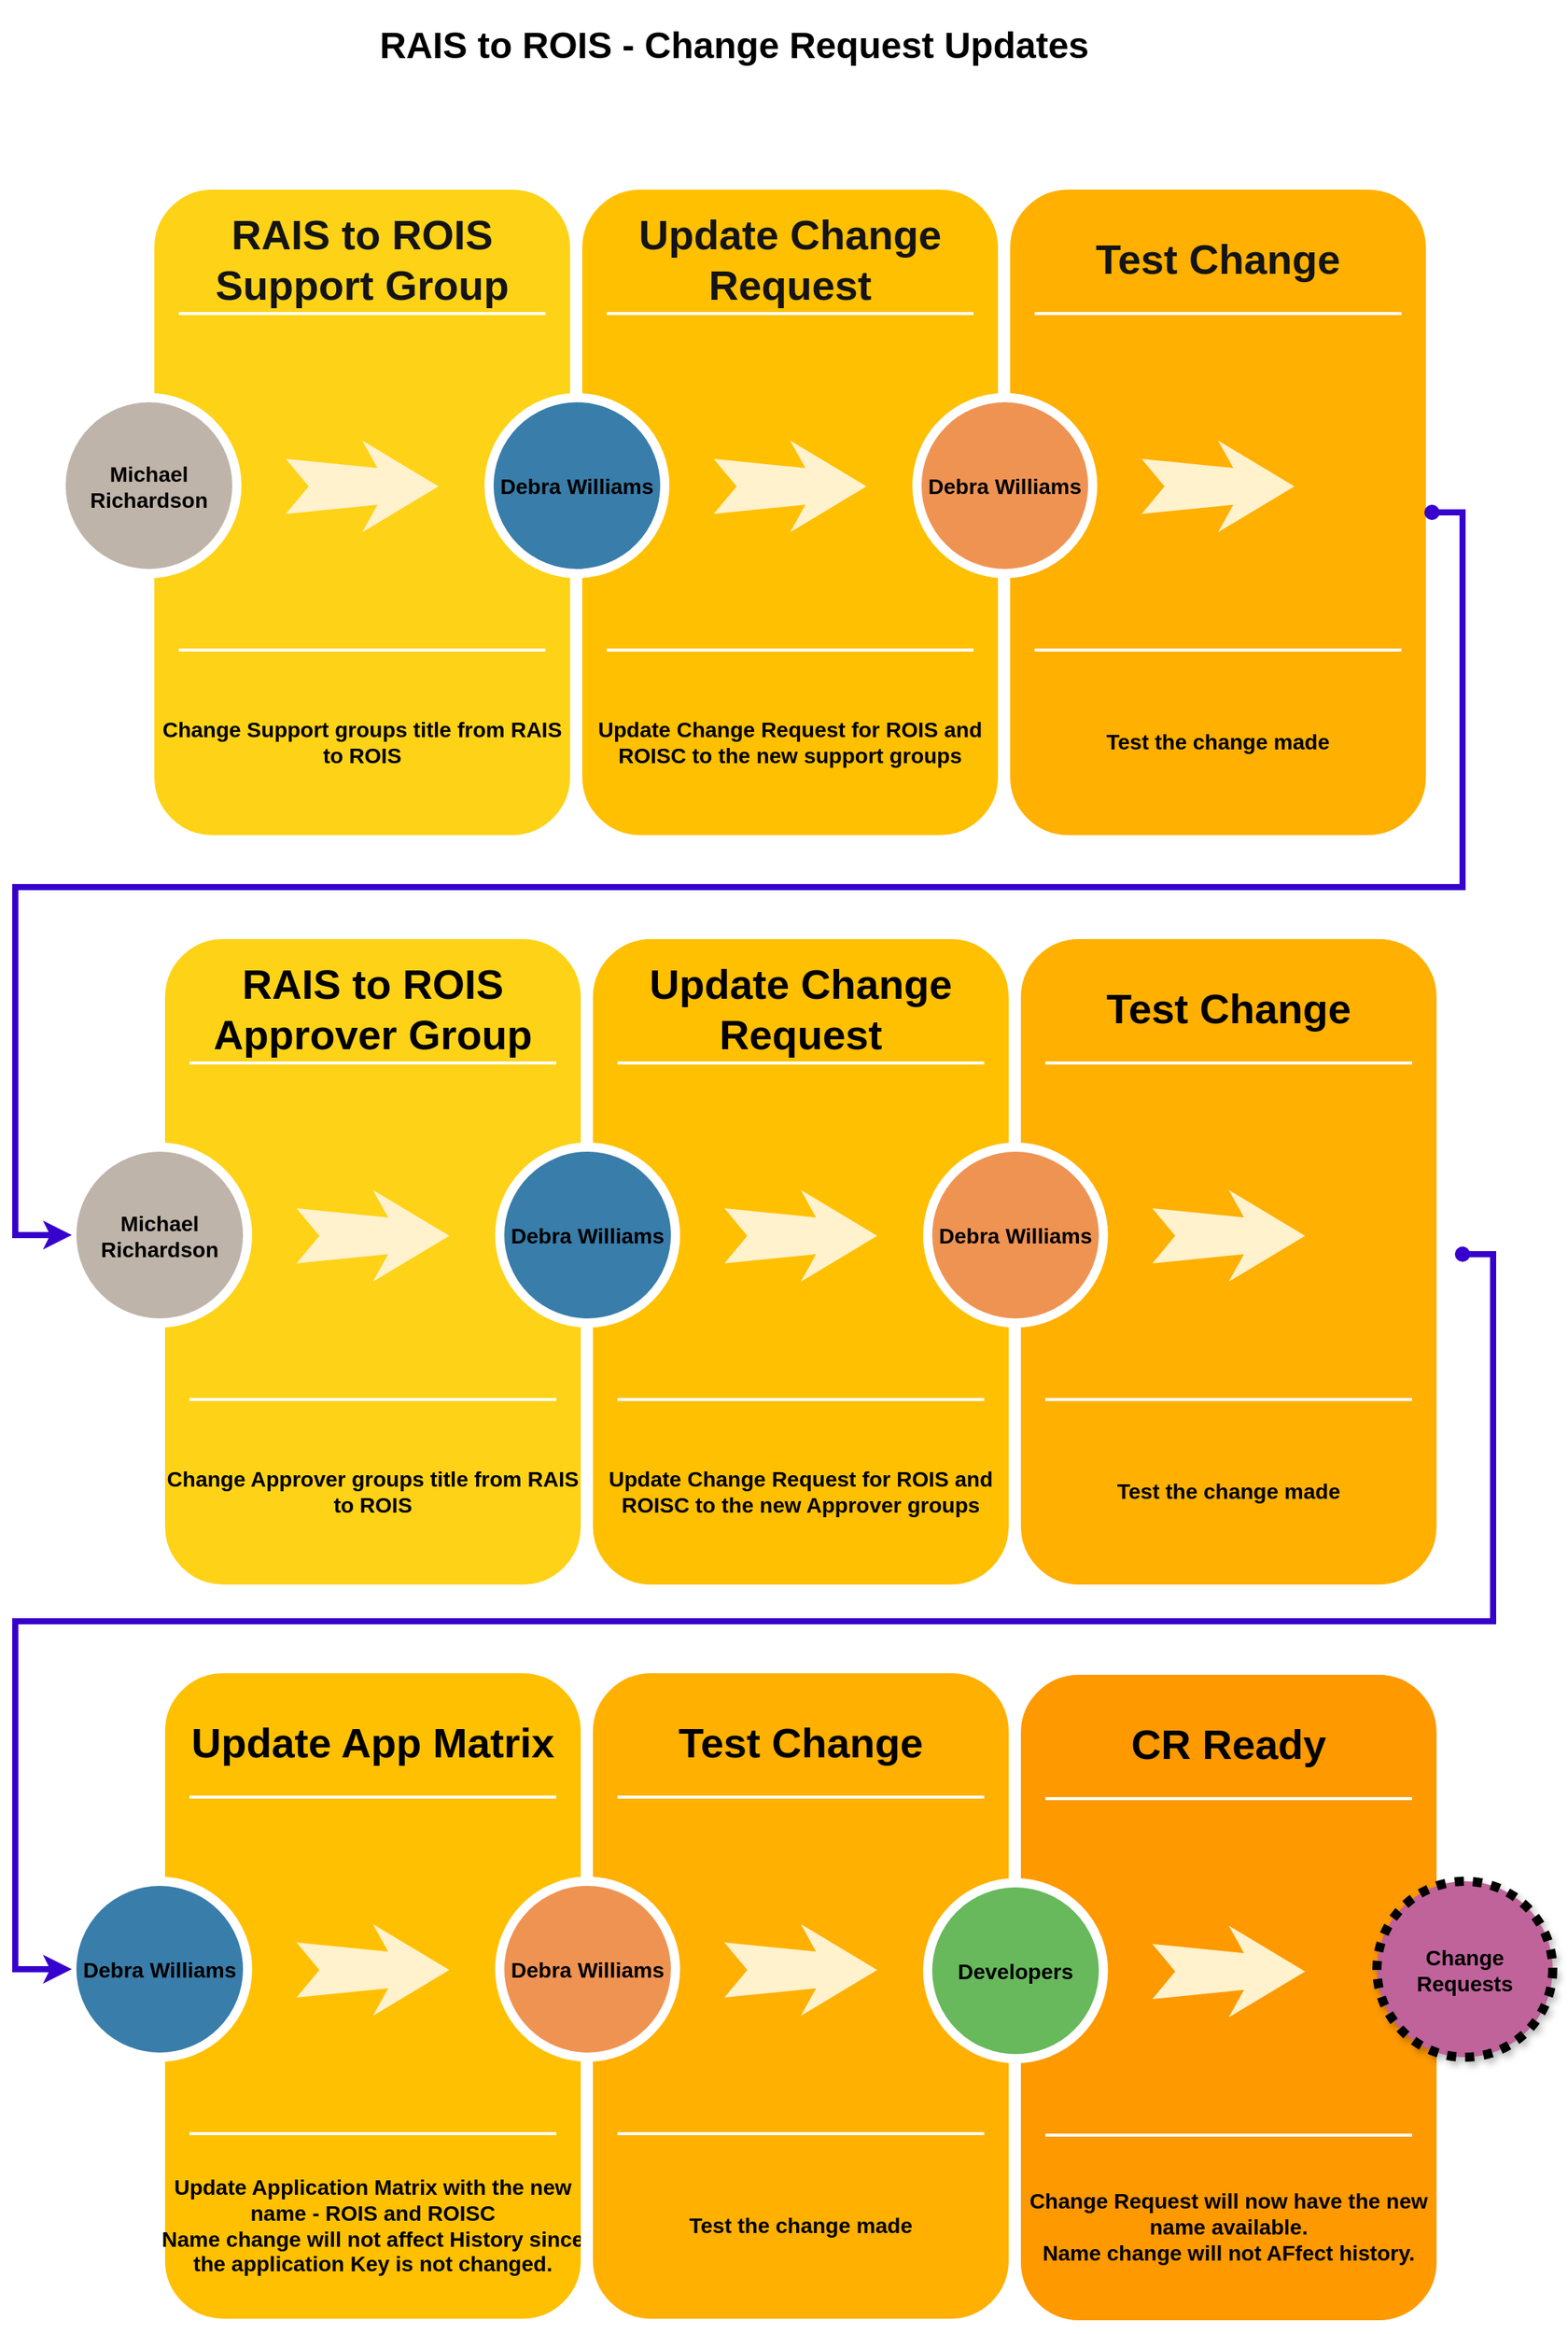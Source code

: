 <mxfile version="12.6.6" type="github"><diagram name="Page-1" id="12e1b939-464a-85fe-373e-61e167be1490"><mxGraphModel dx="1422" dy="833" grid="1" gridSize="10" guides="1" tooltips="1" connect="1" arrows="1" fold="1" page="1" pageScale="1.5" pageWidth="827" pageHeight="1169" background="#FFFFFF" math="0" shadow="0"><root><mxCell id="0"/><mxCell id="1" parent="0"/><mxCell id="60da8b9f42644d3a-2" value="" style="whiteSpace=wrap;html=1;rounded=1;shadow=0;strokeWidth=8;fontSize=20;align=center;fillColor=#FED217;strokeColor=#FFFFFF;" parent="1" vertex="1"><mxGeometry x="287" y="180" width="280" height="430" as="geometry"/></mxCell><mxCell id="60da8b9f42644d3a-3" value="RAIS to ROIS Support Group" style="text;html=1;strokeColor=none;fillColor=none;align=center;verticalAlign=middle;whiteSpace=wrap;rounded=0;shadow=0;fontSize=27;fontColor=#141414;fontStyle=1" parent="1" vertex="1"><mxGeometry x="287" y="200" width="280" height="60" as="geometry"/></mxCell><mxCell id="60da8b9f42644d3a-4" value="Change Support groups title from RAIS to ROIS" style="text;html=1;strokeColor=none;fillColor=none;align=center;verticalAlign=middle;whiteSpace=wrap;rounded=0;shadow=0;fontSize=14;fontColor=#000000;fontStyle=1" parent="1" vertex="1"><mxGeometry x="287" y="500" width="280" height="90" as="geometry"/></mxCell><mxCell id="60da8b9f42644d3a-6" value="" style="line;strokeWidth=2;html=1;rounded=0;shadow=0;fontSize=27;align=center;fillColor=none;strokeColor=#FFFFFF;" parent="1" vertex="1"><mxGeometry x="307" y="260" width="240" height="10" as="geometry"/></mxCell><mxCell id="60da8b9f42644d3a-7" value="" style="line;strokeWidth=2;html=1;rounded=0;shadow=0;fontSize=27;align=center;fillColor=none;strokeColor=#FFFFFF;" parent="1" vertex="1"><mxGeometry x="307" y="480" width="240" height="10" as="geometry"/></mxCell><mxCell id="60da8b9f42644d3a-8" value="Michael Richardson" style="ellipse;whiteSpace=wrap;html=1;rounded=0;shadow=0;strokeWidth=6;fontSize=14;align=center;fillColor=#BFB4A9;strokeColor=#FFFFFF;fontColor=#000000;fontStyle=1" parent="1" vertex="1"><mxGeometry x="230" y="320" width="115" height="115" as="geometry"/></mxCell><mxCell id="60da8b9f42644d3a-9" value="" style="html=1;shadow=0;dashed=0;align=center;verticalAlign=middle;shape=mxgraph.arrows2.stylisedArrow;dy=0.6;dx=40;notch=15;feather=0.4;rounded=0;strokeWidth=1;fontSize=27;strokeColor=none;fillColor=#fff2cc;" parent="1" vertex="1"><mxGeometry x="377" y="348" width="100" height="60" as="geometry"/></mxCell><mxCell id="60da8b9f42644d3a-17" value="" style="whiteSpace=wrap;html=1;rounded=1;shadow=0;strokeWidth=8;fontSize=20;align=center;fillColor=#FFC001;strokeColor=#FFFFFF;" parent="1" vertex="1"><mxGeometry x="567" y="180" width="280" height="430" as="geometry"/></mxCell><mxCell id="60da8b9f42644d3a-18" value="Update Change Request" style="text;html=1;strokeColor=none;fillColor=none;align=center;verticalAlign=middle;whiteSpace=wrap;rounded=0;shadow=0;fontSize=27;fontColor=#141414;fontStyle=1" parent="1" vertex="1"><mxGeometry x="567" y="200" width="280" height="60" as="geometry"/></mxCell><mxCell id="60da8b9f42644d3a-19" value="Update Change Request for ROIS and ROISC to the new support groups" style="text;html=1;strokeColor=none;fillColor=none;align=center;verticalAlign=middle;whiteSpace=wrap;rounded=0;shadow=0;fontSize=14;fontColor=#000000;fontStyle=1" parent="1" vertex="1"><mxGeometry x="567" y="500" width="280" height="90" as="geometry"/></mxCell><mxCell id="60da8b9f42644d3a-20" value="" style="line;strokeWidth=2;html=1;rounded=0;shadow=0;fontSize=27;align=center;fillColor=none;strokeColor=#FFFFFF;" parent="1" vertex="1"><mxGeometry x="587" y="260" width="240" height="10" as="geometry"/></mxCell><mxCell id="60da8b9f42644d3a-21" value="" style="line;strokeWidth=2;html=1;rounded=0;shadow=0;fontSize=27;align=center;fillColor=none;strokeColor=#FFFFFF;" parent="1" vertex="1"><mxGeometry x="587" y="480" width="240" height="10" as="geometry"/></mxCell><mxCell id="60da8b9f42644d3a-22" value="Debra Williams" style="ellipse;whiteSpace=wrap;html=1;rounded=0;shadow=0;strokeWidth=6;fontSize=14;align=center;fillColor=#397DAA;strokeColor=#FFFFFF;fontColor=#000000;fontStyle=1" parent="1" vertex="1"><mxGeometry x="510" y="320" width="115" height="115" as="geometry"/></mxCell><mxCell id="60da8b9f42644d3a-23" value="" style="html=1;shadow=0;dashed=0;align=center;verticalAlign=middle;shape=mxgraph.arrows2.stylisedArrow;dy=0.6;dx=40;notch=15;feather=0.4;rounded=0;strokeWidth=1;fontSize=27;strokeColor=none;fillColor=#fff2cc;" parent="1" vertex="1"><mxGeometry x="657" y="348" width="100" height="60" as="geometry"/></mxCell><mxCell id="60da8b9f42644d3a-24" value="" style="whiteSpace=wrap;html=1;rounded=1;shadow=0;strokeWidth=8;fontSize=20;align=center;fillColor=#FFB001;strokeColor=#FFFFFF;" parent="1" vertex="1"><mxGeometry x="847" y="180" width="280" height="430" as="geometry"/></mxCell><mxCell id="60da8b9f42644d3a-25" value="Test Change" style="text;html=1;strokeColor=none;fillColor=none;align=center;verticalAlign=middle;whiteSpace=wrap;rounded=0;shadow=0;fontSize=27;fontColor=#141414;fontStyle=1" parent="1" vertex="1"><mxGeometry x="847" y="200" width="280" height="60" as="geometry"/></mxCell><mxCell id="60da8b9f42644d3a-26" value="Test the change made" style="text;html=1;strokeColor=none;fillColor=none;align=center;verticalAlign=middle;whiteSpace=wrap;rounded=0;shadow=0;fontSize=14;fontColor=#000000;fontStyle=1" parent="1" vertex="1"><mxGeometry x="847" y="500" width="280" height="90" as="geometry"/></mxCell><mxCell id="60da8b9f42644d3a-27" value="" style="line;strokeWidth=2;html=1;rounded=0;shadow=0;fontSize=27;align=center;fillColor=none;strokeColor=#FFFFFF;" parent="1" vertex="1"><mxGeometry x="867" y="260" width="240" height="10" as="geometry"/></mxCell><mxCell id="60da8b9f42644d3a-28" value="" style="line;strokeWidth=2;html=1;rounded=0;shadow=0;fontSize=27;align=center;fillColor=none;strokeColor=#FFFFFF;" parent="1" vertex="1"><mxGeometry x="867" y="480" width="240" height="10" as="geometry"/></mxCell><mxCell id="60da8b9f42644d3a-29" value="Debra Williams" style="ellipse;whiteSpace=wrap;html=1;rounded=0;shadow=0;strokeWidth=6;fontSize=14;align=center;fillColor=#EF9353;strokeColor=#FFFFFF;fontColor=#000000;fontStyle=1" parent="1" vertex="1"><mxGeometry x="790" y="320" width="115" height="115" as="geometry"/></mxCell><mxCell id="60da8b9f42644d3a-30" value="" style="html=1;shadow=0;dashed=0;align=center;verticalAlign=middle;shape=mxgraph.arrows2.stylisedArrow;dy=0.6;dx=40;notch=15;feather=0.4;rounded=0;strokeWidth=1;fontSize=27;strokeColor=none;fillColor=#fff2cc;" parent="1" vertex="1"><mxGeometry x="937" y="348" width="100" height="60" as="geometry"/></mxCell><mxCell id="N_fy0L1VO-uhCSjLvqZC-1" value="" style="whiteSpace=wrap;html=1;rounded=1;shadow=0;strokeWidth=8;fontSize=20;align=center;fillColor=#FED217;strokeColor=#FFFFFF;" vertex="1" parent="1"><mxGeometry x="294" y="670" width="280" height="430" as="geometry"/></mxCell><mxCell id="N_fy0L1VO-uhCSjLvqZC-2" value="RAIS to ROIS Approver Group" style="text;html=1;strokeColor=none;fillColor=none;align=center;verticalAlign=middle;whiteSpace=wrap;rounded=0;shadow=0;fontSize=27;fontColor=#000000;fontStyle=1;" vertex="1" parent="1"><mxGeometry x="294" y="690" width="280" height="60" as="geometry"/></mxCell><mxCell id="N_fy0L1VO-uhCSjLvqZC-3" value="Change Approver groups title from RAIS to ROIS" style="text;html=1;strokeColor=none;fillColor=none;align=center;verticalAlign=middle;whiteSpace=wrap;rounded=0;shadow=0;fontSize=14;fontColor=#000000;fontStyle=1" vertex="1" parent="1"><mxGeometry x="294" y="990" width="280" height="90" as="geometry"/></mxCell><mxCell id="N_fy0L1VO-uhCSjLvqZC-4" value="" style="line;strokeWidth=2;html=1;rounded=0;shadow=0;fontSize=27;align=center;fillColor=none;strokeColor=#FFFFFF;" vertex="1" parent="1"><mxGeometry x="314" y="750" width="240" height="10" as="geometry"/></mxCell><mxCell id="N_fy0L1VO-uhCSjLvqZC-5" value="" style="line;strokeWidth=2;html=1;rounded=0;shadow=0;fontSize=27;align=center;fillColor=none;strokeColor=#FFFFFF;" vertex="1" parent="1"><mxGeometry x="314" y="970" width="240" height="10" as="geometry"/></mxCell><mxCell id="N_fy0L1VO-uhCSjLvqZC-6" value="Michael Richardson" style="ellipse;whiteSpace=wrap;html=1;rounded=0;shadow=0;strokeWidth=6;fontSize=14;align=center;fillColor=#BFB4A9;strokeColor=#FFFFFF;fontColor=#000000;fontStyle=1" vertex="1" parent="1"><mxGeometry x="237" y="810" width="115" height="115" as="geometry"/></mxCell><mxCell id="N_fy0L1VO-uhCSjLvqZC-7" value="" style="html=1;shadow=0;dashed=0;align=center;verticalAlign=middle;shape=mxgraph.arrows2.stylisedArrow;dy=0.6;dx=40;notch=15;feather=0.4;rounded=0;strokeWidth=1;fontSize=27;strokeColor=none;fillColor=#fff2cc;" vertex="1" parent="1"><mxGeometry x="384" y="838" width="100" height="60" as="geometry"/></mxCell><mxCell id="N_fy0L1VO-uhCSjLvqZC-8" value="" style="whiteSpace=wrap;html=1;rounded=1;shadow=0;strokeWidth=8;fontSize=20;align=center;fillColor=#FFC001;strokeColor=#FFFFFF;" vertex="1" parent="1"><mxGeometry x="574" y="670" width="280" height="430" as="geometry"/></mxCell><mxCell id="N_fy0L1VO-uhCSjLvqZC-9" value="Update Change Request" style="text;html=1;strokeColor=none;fillColor=none;align=center;verticalAlign=middle;whiteSpace=wrap;rounded=0;shadow=0;fontSize=27;fontColor=#000000;fontStyle=1;" vertex="1" parent="1"><mxGeometry x="574" y="690" width="280" height="60" as="geometry"/></mxCell><mxCell id="N_fy0L1VO-uhCSjLvqZC-10" value="Update Change Request for ROIS and ROISC to the new Approver groups" style="text;html=1;strokeColor=none;fillColor=none;align=center;verticalAlign=middle;whiteSpace=wrap;rounded=0;shadow=0;fontSize=14;fontColor=#000000;fontStyle=1" vertex="1" parent="1"><mxGeometry x="574" y="990" width="280" height="90" as="geometry"/></mxCell><mxCell id="N_fy0L1VO-uhCSjLvqZC-11" value="" style="line;strokeWidth=2;html=1;rounded=0;shadow=0;fontSize=27;align=center;fillColor=none;strokeColor=#FFFFFF;" vertex="1" parent="1"><mxGeometry x="594" y="750" width="240" height="10" as="geometry"/></mxCell><mxCell id="N_fy0L1VO-uhCSjLvqZC-12" value="" style="line;strokeWidth=2;html=1;rounded=0;shadow=0;fontSize=27;align=center;fillColor=none;strokeColor=#FFFFFF;" vertex="1" parent="1"><mxGeometry x="594" y="970" width="240" height="10" as="geometry"/></mxCell><mxCell id="N_fy0L1VO-uhCSjLvqZC-13" value="Debra Williams" style="ellipse;whiteSpace=wrap;html=1;rounded=0;shadow=0;strokeWidth=6;fontSize=14;align=center;fillColor=#397DAA;strokeColor=#FFFFFF;fontColor=#000000;fontStyle=1" vertex="1" parent="1"><mxGeometry x="517" y="810" width="115" height="115" as="geometry"/></mxCell><mxCell id="N_fy0L1VO-uhCSjLvqZC-14" value="" style="html=1;shadow=0;dashed=0;align=center;verticalAlign=middle;shape=mxgraph.arrows2.stylisedArrow;dy=0.6;dx=40;notch=15;feather=0.4;rounded=0;strokeWidth=1;fontSize=27;strokeColor=none;fillColor=#fff2cc;" vertex="1" parent="1"><mxGeometry x="664" y="838" width="100" height="60" as="geometry"/></mxCell><mxCell id="N_fy0L1VO-uhCSjLvqZC-15" value="" style="whiteSpace=wrap;html=1;rounded=1;shadow=0;strokeWidth=8;fontSize=20;align=center;fillColor=#FFB001;strokeColor=#FFFFFF;" vertex="1" parent="1"><mxGeometry x="854" y="670" width="280" height="430" as="geometry"/></mxCell><mxCell id="N_fy0L1VO-uhCSjLvqZC-16" value="Test Change" style="text;html=1;strokeColor=none;fillColor=none;align=center;verticalAlign=middle;whiteSpace=wrap;rounded=0;shadow=0;fontSize=27;fontColor=#000000;fontStyle=1;" vertex="1" parent="1"><mxGeometry x="854" y="690" width="280" height="60" as="geometry"/></mxCell><mxCell id="N_fy0L1VO-uhCSjLvqZC-17" value="Test the change made" style="text;html=1;strokeColor=none;fillColor=none;align=center;verticalAlign=middle;whiteSpace=wrap;rounded=0;shadow=0;fontSize=14;fontColor=#000000;fontStyle=1" vertex="1" parent="1"><mxGeometry x="854" y="990" width="280" height="90" as="geometry"/></mxCell><mxCell id="N_fy0L1VO-uhCSjLvqZC-18" value="" style="line;strokeWidth=2;html=1;rounded=0;shadow=0;fontSize=27;align=center;fillColor=none;strokeColor=#FFFFFF;" vertex="1" parent="1"><mxGeometry x="874" y="750" width="240" height="10" as="geometry"/></mxCell><mxCell id="N_fy0L1VO-uhCSjLvqZC-19" value="" style="line;strokeWidth=2;html=1;rounded=0;shadow=0;fontSize=27;align=center;fillColor=none;strokeColor=#FFFFFF;" vertex="1" parent="1"><mxGeometry x="874" y="970" width="240" height="10" as="geometry"/></mxCell><mxCell id="N_fy0L1VO-uhCSjLvqZC-20" value="Debra Williams" style="ellipse;whiteSpace=wrap;html=1;rounded=0;shadow=0;strokeWidth=6;fontSize=14;align=center;fillColor=#EF9353;strokeColor=#FFFFFF;fontColor=#000000;fontStyle=1" vertex="1" parent="1"><mxGeometry x="797" y="810" width="115" height="115" as="geometry"/></mxCell><mxCell id="N_fy0L1VO-uhCSjLvqZC-21" value="" style="html=1;shadow=0;dashed=0;align=center;verticalAlign=middle;shape=mxgraph.arrows2.stylisedArrow;dy=0.6;dx=40;notch=15;feather=0.4;rounded=0;strokeWidth=1;fontSize=27;strokeColor=none;fillColor=#fff2cc;" vertex="1" parent="1"><mxGeometry x="944" y="838" width="100" height="60" as="geometry"/></mxCell><mxCell id="N_fy0L1VO-uhCSjLvqZC-22" value="" style="whiteSpace=wrap;html=1;rounded=1;shadow=0;strokeWidth=8;fontSize=20;align=center;fillColor=#FFC001;strokeColor=#FFFFFF;" vertex="1" parent="1"><mxGeometry x="294" y="1150" width="280" height="430" as="geometry"/></mxCell><mxCell id="N_fy0L1VO-uhCSjLvqZC-23" value="Update App Matrix" style="text;html=1;strokeColor=none;fillColor=none;align=center;verticalAlign=middle;whiteSpace=wrap;rounded=0;shadow=0;fontSize=27;fontColor=#000000;fontStyle=1;" vertex="1" parent="1"><mxGeometry x="294" y="1170" width="280" height="60" as="geometry"/></mxCell><mxCell id="N_fy0L1VO-uhCSjLvqZC-24" value="Update Application Matrix with the new name - ROIS and ROISC&lt;br&gt;Name change will not affect History since the application Key is not changed." style="text;html=1;strokeColor=none;fillColor=none;align=center;verticalAlign=middle;whiteSpace=wrap;rounded=0;shadow=0;fontSize=14;fontColor=#000000;fontStyle=1" vertex="1" parent="1"><mxGeometry x="294" y="1470" width="280" height="90" as="geometry"/></mxCell><mxCell id="N_fy0L1VO-uhCSjLvqZC-25" value="" style="line;strokeWidth=2;html=1;rounded=0;shadow=0;fontSize=27;align=center;fillColor=none;strokeColor=#FFFFFF;" vertex="1" parent="1"><mxGeometry x="314" y="1230" width="240" height="10" as="geometry"/></mxCell><mxCell id="N_fy0L1VO-uhCSjLvqZC-26" value="" style="line;strokeWidth=2;html=1;rounded=0;shadow=0;fontSize=27;align=center;fillColor=none;strokeColor=#FFFFFF;" vertex="1" parent="1"><mxGeometry x="314" y="1450" width="240" height="10" as="geometry"/></mxCell><mxCell id="N_fy0L1VO-uhCSjLvqZC-27" value="Debra Williams" style="ellipse;whiteSpace=wrap;html=1;rounded=0;shadow=0;strokeWidth=6;fontSize=14;align=center;fillColor=#397DAA;strokeColor=#FFFFFF;fontColor=#000000;fontStyle=1" vertex="1" parent="1"><mxGeometry x="237" y="1290" width="115" height="115" as="geometry"/></mxCell><mxCell id="N_fy0L1VO-uhCSjLvqZC-28" value="" style="html=1;shadow=0;dashed=0;align=center;verticalAlign=middle;shape=mxgraph.arrows2.stylisedArrow;dy=0.6;dx=40;notch=15;feather=0.4;rounded=0;strokeWidth=1;fontSize=27;strokeColor=none;fillColor=#fff2cc;" vertex="1" parent="1"><mxGeometry x="384" y="1318" width="100" height="60" as="geometry"/></mxCell><mxCell id="N_fy0L1VO-uhCSjLvqZC-29" value="" style="whiteSpace=wrap;html=1;rounded=1;shadow=0;strokeWidth=8;fontSize=20;align=center;fillColor=#FFB001;strokeColor=#FFFFFF;" vertex="1" parent="1"><mxGeometry x="574" y="1150" width="280" height="430" as="geometry"/></mxCell><mxCell id="N_fy0L1VO-uhCSjLvqZC-30" value="Test Change" style="text;html=1;strokeColor=none;fillColor=none;align=center;verticalAlign=middle;whiteSpace=wrap;rounded=0;shadow=0;fontSize=27;fontColor=#000000;fontStyle=1;" vertex="1" parent="1"><mxGeometry x="574" y="1170" width="280" height="60" as="geometry"/></mxCell><mxCell id="N_fy0L1VO-uhCSjLvqZC-31" value="Test the change made" style="text;html=1;strokeColor=none;fillColor=none;align=center;verticalAlign=middle;whiteSpace=wrap;rounded=0;shadow=0;fontSize=14;fontColor=#000000;fontStyle=1" vertex="1" parent="1"><mxGeometry x="574" y="1470" width="280" height="90" as="geometry"/></mxCell><mxCell id="N_fy0L1VO-uhCSjLvqZC-32" value="" style="line;strokeWidth=2;html=1;rounded=0;shadow=0;fontSize=27;align=center;fillColor=none;strokeColor=#FFFFFF;" vertex="1" parent="1"><mxGeometry x="594" y="1230" width="240" height="10" as="geometry"/></mxCell><mxCell id="N_fy0L1VO-uhCSjLvqZC-33" value="" style="line;strokeWidth=2;html=1;rounded=0;shadow=0;fontSize=27;align=center;fillColor=none;strokeColor=#FFFFFF;" vertex="1" parent="1"><mxGeometry x="594" y="1450" width="240" height="10" as="geometry"/></mxCell><mxCell id="N_fy0L1VO-uhCSjLvqZC-34" value="Debra Williams" style="ellipse;whiteSpace=wrap;html=1;rounded=0;shadow=0;strokeWidth=6;fontSize=14;align=center;fillColor=#EF9353;strokeColor=#FFFFFF;fontColor=#000000;fontStyle=1" vertex="1" parent="1"><mxGeometry x="517" y="1290" width="115" height="115" as="geometry"/></mxCell><mxCell id="N_fy0L1VO-uhCSjLvqZC-35" value="" style="html=1;shadow=0;dashed=0;align=center;verticalAlign=middle;shape=mxgraph.arrows2.stylisedArrow;dy=0.6;dx=40;notch=15;feather=0.4;rounded=0;strokeWidth=1;fontSize=27;strokeColor=none;fillColor=#fff2cc;" vertex="1" parent="1"><mxGeometry x="664" y="1318" width="100" height="60" as="geometry"/></mxCell><mxCell id="60da8b9f42644d3a-31" value="" style="whiteSpace=wrap;html=1;rounded=1;shadow=0;strokeWidth=8;fontSize=20;align=center;fillColor=#FE9900;strokeColor=#FFFFFF;" parent="1" vertex="1"><mxGeometry x="854" y="1151" width="280" height="430" as="geometry"/></mxCell><mxCell id="60da8b9f42644d3a-32" value="CR Ready" style="text;html=1;strokeColor=none;fillColor=none;align=center;verticalAlign=middle;whiteSpace=wrap;rounded=0;shadow=0;fontSize=27;fontColor=#000000;fontStyle=1;" parent="1" vertex="1"><mxGeometry x="854" y="1171" width="280" height="60" as="geometry"/></mxCell><mxCell id="60da8b9f42644d3a-33" value="Change Request will now have the new name available.&lt;br&gt;Name change will not AFfect history." style="text;html=1;strokeColor=none;fillColor=none;align=center;verticalAlign=middle;whiteSpace=wrap;rounded=0;shadow=0;fontSize=14;fontColor=#000000;fontStyle=1" parent="1" vertex="1"><mxGeometry x="854" y="1471" width="280" height="90" as="geometry"/></mxCell><mxCell id="60da8b9f42644d3a-34" value="" style="line;strokeWidth=2;html=1;rounded=0;shadow=0;fontSize=27;align=center;fillColor=none;strokeColor=#FFFFFF;" parent="1" vertex="1"><mxGeometry x="874" y="1231" width="240" height="10" as="geometry"/></mxCell><mxCell id="60da8b9f42644d3a-35" value="" style="line;strokeWidth=2;html=1;rounded=0;shadow=0;fontSize=27;align=center;fillColor=none;strokeColor=#FFFFFF;" parent="1" vertex="1"><mxGeometry x="874" y="1451" width="240" height="10" as="geometry"/></mxCell><mxCell id="60da8b9f42644d3a-36" value="Developers" style="ellipse;whiteSpace=wrap;html=1;rounded=0;shadow=0;strokeWidth=6;fontSize=14;align=center;fillColor=#68B85C;strokeColor=#FFFFFF;fontColor=#000000;fontStyle=1" parent="1" vertex="1"><mxGeometry x="797" y="1291" width="115" height="115" as="geometry"/></mxCell><mxCell id="60da8b9f42644d3a-37" value="" style="html=1;shadow=0;dashed=0;align=center;verticalAlign=middle;shape=mxgraph.arrows2.stylisedArrow;dy=0.6;dx=40;notch=15;feather=0.4;rounded=0;strokeWidth=1;fontSize=27;strokeColor=none;fillColor=#fff2cc;" parent="1" vertex="1"><mxGeometry x="944" y="1319" width="100" height="60" as="geometry"/></mxCell><mxCell id="60da8b9f42644d3a-38" value="Change Requests" style="ellipse;whiteSpace=wrap;html=1;rounded=0;shadow=1;strokeWidth=6;fontSize=14;align=center;fillColor=#BF639A;strokeColor=#000000;fontColor=#000000;fontStyle=1;dashed=1;dashPattern=1 1;" parent="1" vertex="1"><mxGeometry x="1091" y="1290" width="115" height="115" as="geometry"/></mxCell><mxCell id="N_fy0L1VO-uhCSjLvqZC-44" value="" style="edgeStyle=orthogonalEdgeStyle;rounded=0;orthogonalLoop=1;jettySize=auto;html=1;fontSize=27;exitX=1;exitY=0.5;exitDx=0;exitDy=0;strokeWidth=4;jumpStyle=arc;fillColor=#6a00ff;strokeColor=#3700CC;startArrow=oval;startFill=1;entryX=0;entryY=0.5;entryDx=0;entryDy=0;" edge="1" parent="1" target="N_fy0L1VO-uhCSjLvqZC-27"><mxGeometry relative="1" as="geometry"><mxPoint x="1147" y="880" as="sourcePoint"/><mxPoint x="250" y="1442.5" as="targetPoint"/><Array as="points"><mxPoint x="1167" y="880"/><mxPoint x="1167" y="1120"/><mxPoint x="200" y="1120"/><mxPoint x="200" y="1348"/></Array></mxGeometry></mxCell><mxCell id="N_fy0L1VO-uhCSjLvqZC-43" value="" style="edgeStyle=orthogonalEdgeStyle;rounded=0;orthogonalLoop=1;jettySize=auto;html=1;fontSize=27;entryX=0;entryY=0.5;entryDx=0;entryDy=0;exitX=1;exitY=0.5;exitDx=0;exitDy=0;strokeWidth=4;jumpStyle=arc;fillColor=#6a00ff;strokeColor=#3700CC;startArrow=oval;startFill=1;" edge="1" parent="1" source="60da8b9f42644d3a-24" target="N_fy0L1VO-uhCSjLvqZC-6"><mxGeometry relative="1" as="geometry"><mxPoint x="1207" y="395" as="targetPoint"/><Array as="points"><mxPoint x="1147" y="395"/><mxPoint x="1147" y="640"/><mxPoint x="200" y="640"/><mxPoint x="200" y="868"/></Array></mxGeometry></mxCell><mxCell id="N_fy0L1VO-uhCSjLvqZC-45" value="RAIS to ROIS - Change Request Updates" style="text;strokeColor=none;fillColor=none;html=1;fontSize=24;fontStyle=1;verticalAlign=middle;align=center;" vertex="1" parent="1"><mxGeometry x="400" y="60" width="540" height="60" as="geometry"/></mxCell></root></mxGraphModel></diagram></mxfile>